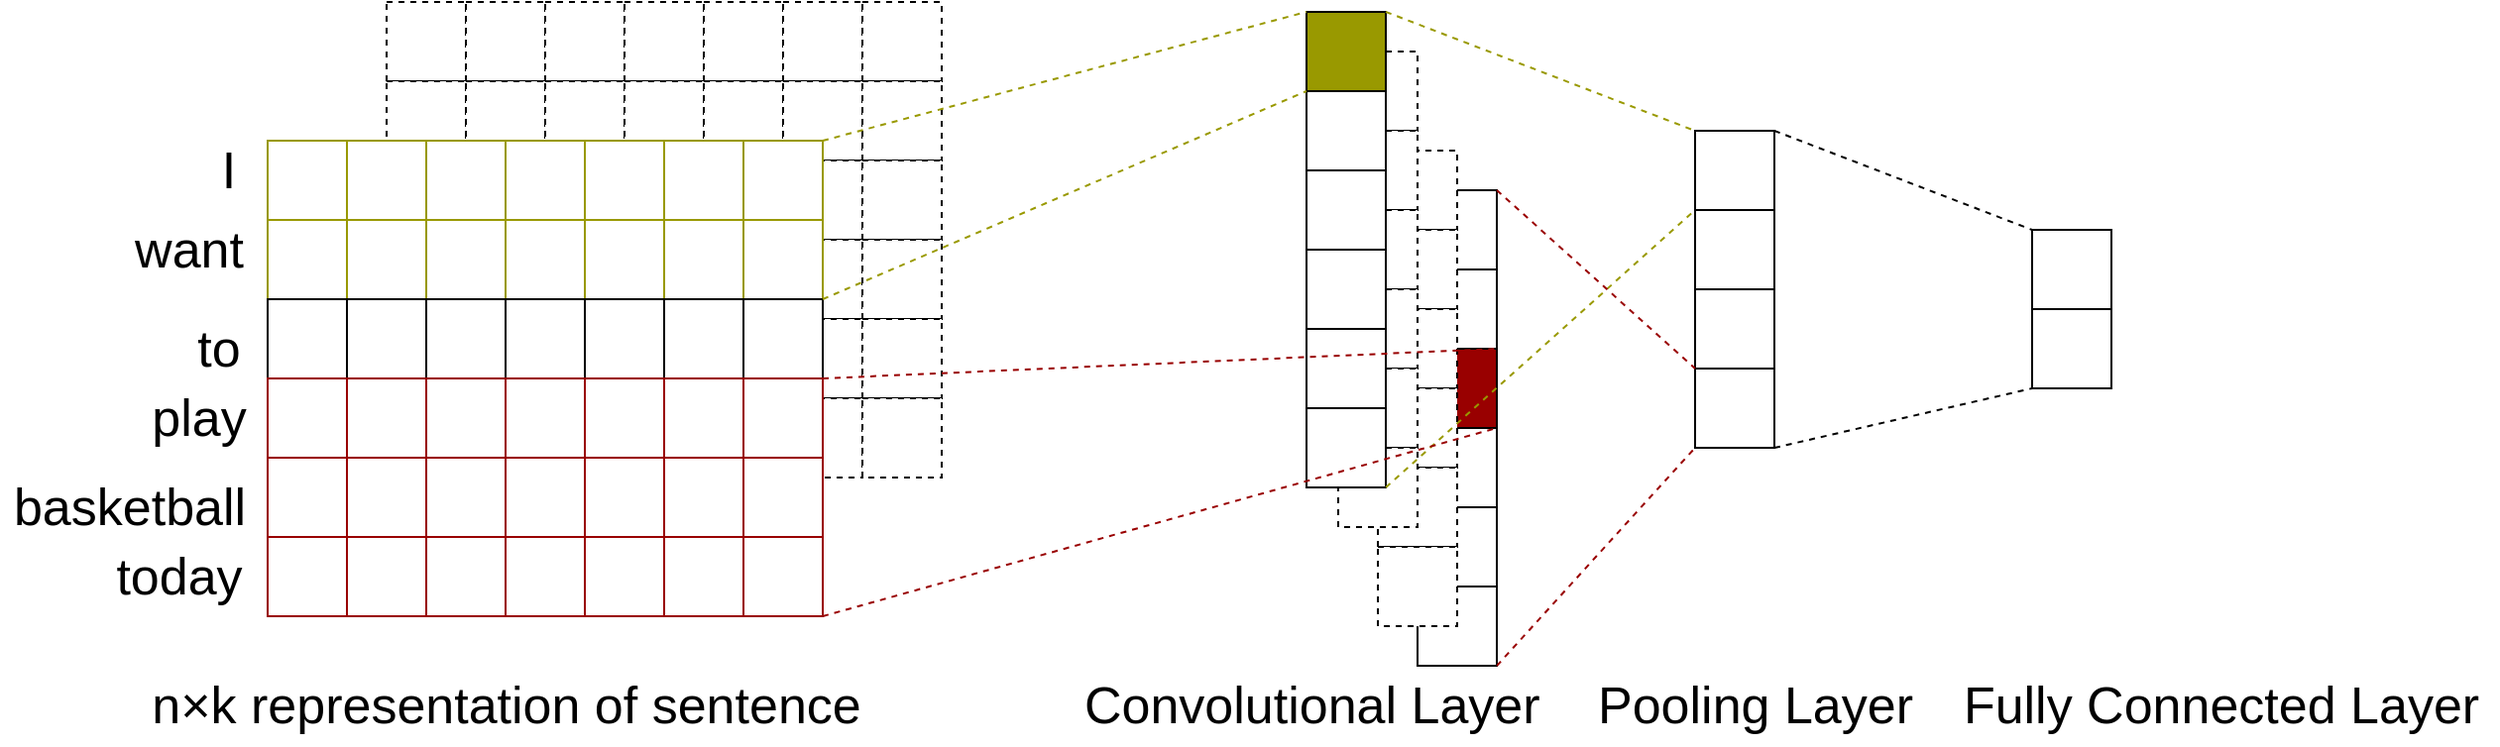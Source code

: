 <mxfile version="14.6.13" type="github">
  <diagram id="--AhiXkp_Nq-wdalCf9h" name="Page-1">
    <mxGraphModel dx="1722" dy="345" grid="1" gridSize="10" guides="1" tooltips="1" connect="1" arrows="1" fold="1" page="1" pageScale="1" pageWidth="30" pageHeight="50" math="0" shadow="0">
      <root>
        <mxCell id="0" />
        <mxCell id="1" parent="0" />
        <mxCell id="-H_kmvrpb4XLfZU5FCpM-2" value="" style="group" vertex="1" connectable="0" parent="1">
          <mxGeometry x="-230" y="360" width="1180" height="375" as="geometry" />
        </mxCell>
        <mxCell id="1M6hFRXEZAK05vQW0kg8-1" value="" style="rounded=0;whiteSpace=wrap;html=1;dashed=1;" parent="-H_kmvrpb4XLfZU5FCpM-2" vertex="1">
          <mxGeometry x="145" width="40" height="40" as="geometry" />
        </mxCell>
        <mxCell id="1M6hFRXEZAK05vQW0kg8-2" value="" style="rounded=0;whiteSpace=wrap;html=1;dashed=1;" parent="-H_kmvrpb4XLfZU5FCpM-2" vertex="1">
          <mxGeometry x="185" width="40" height="40" as="geometry" />
        </mxCell>
        <mxCell id="1M6hFRXEZAK05vQW0kg8-3" value="" style="rounded=0;whiteSpace=wrap;html=1;dashed=1;" parent="-H_kmvrpb4XLfZU5FCpM-2" vertex="1">
          <mxGeometry x="225" width="40" height="40" as="geometry" />
        </mxCell>
        <mxCell id="1M6hFRXEZAK05vQW0kg8-4" value="" style="rounded=0;whiteSpace=wrap;html=1;dashed=1;" parent="-H_kmvrpb4XLfZU5FCpM-2" vertex="1">
          <mxGeometry x="265" width="40" height="40" as="geometry" />
        </mxCell>
        <mxCell id="1M6hFRXEZAK05vQW0kg8-5" value="" style="rounded=0;whiteSpace=wrap;html=1;dashed=1;" parent="-H_kmvrpb4XLfZU5FCpM-2" vertex="1">
          <mxGeometry x="305" width="40" height="40" as="geometry" />
        </mxCell>
        <mxCell id="1M6hFRXEZAK05vQW0kg8-6" value="" style="rounded=0;whiteSpace=wrap;html=1;dashed=1;" parent="-H_kmvrpb4XLfZU5FCpM-2" vertex="1">
          <mxGeometry x="345" width="40" height="40" as="geometry" />
        </mxCell>
        <mxCell id="1M6hFRXEZAK05vQW0kg8-88" value="" style="rounded=0;whiteSpace=wrap;html=1;dashed=1;" parent="-H_kmvrpb4XLfZU5FCpM-2" vertex="1">
          <mxGeometry x="145" y="40" width="40" height="40" as="geometry" />
        </mxCell>
        <mxCell id="1M6hFRXEZAK05vQW0kg8-89" value="" style="rounded=0;whiteSpace=wrap;html=1;dashed=1;" parent="-H_kmvrpb4XLfZU5FCpM-2" vertex="1">
          <mxGeometry x="185" y="40" width="40" height="40" as="geometry" />
        </mxCell>
        <mxCell id="1M6hFRXEZAK05vQW0kg8-90" value="" style="rounded=0;whiteSpace=wrap;html=1;dashed=1;" parent="-H_kmvrpb4XLfZU5FCpM-2" vertex="1">
          <mxGeometry x="225" y="40" width="40" height="40" as="geometry" />
        </mxCell>
        <mxCell id="1M6hFRXEZAK05vQW0kg8-91" value="" style="rounded=0;whiteSpace=wrap;html=1;dashed=1;" parent="-H_kmvrpb4XLfZU5FCpM-2" vertex="1">
          <mxGeometry x="265" y="40" width="40" height="40" as="geometry" />
        </mxCell>
        <mxCell id="1M6hFRXEZAK05vQW0kg8-92" value="" style="rounded=0;whiteSpace=wrap;html=1;dashed=1;" parent="-H_kmvrpb4XLfZU5FCpM-2" vertex="1">
          <mxGeometry x="305" y="40" width="40" height="40" as="geometry" />
        </mxCell>
        <mxCell id="1M6hFRXEZAK05vQW0kg8-93" value="" style="rounded=0;whiteSpace=wrap;html=1;dashed=1;" parent="-H_kmvrpb4XLfZU5FCpM-2" vertex="1">
          <mxGeometry x="345" y="40" width="40" height="40" as="geometry" />
        </mxCell>
        <mxCell id="1M6hFRXEZAK05vQW0kg8-94" value="" style="rounded=0;whiteSpace=wrap;html=1;dashed=1;" parent="-H_kmvrpb4XLfZU5FCpM-2" vertex="1">
          <mxGeometry x="145" y="80" width="40" height="40" as="geometry" />
        </mxCell>
        <mxCell id="1M6hFRXEZAK05vQW0kg8-95" value="" style="rounded=0;whiteSpace=wrap;html=1;dashed=1;" parent="-H_kmvrpb4XLfZU5FCpM-2" vertex="1">
          <mxGeometry x="185" y="80" width="40" height="40" as="geometry" />
        </mxCell>
        <mxCell id="1M6hFRXEZAK05vQW0kg8-96" value="" style="rounded=0;whiteSpace=wrap;html=1;dashed=1;" parent="-H_kmvrpb4XLfZU5FCpM-2" vertex="1">
          <mxGeometry x="225" y="80" width="40" height="40" as="geometry" />
        </mxCell>
        <mxCell id="1M6hFRXEZAK05vQW0kg8-97" value="" style="rounded=0;whiteSpace=wrap;html=1;dashed=1;" parent="-H_kmvrpb4XLfZU5FCpM-2" vertex="1">
          <mxGeometry x="265" y="80" width="40" height="40" as="geometry" />
        </mxCell>
        <mxCell id="1M6hFRXEZAK05vQW0kg8-98" value="" style="rounded=0;whiteSpace=wrap;html=1;dashed=1;" parent="-H_kmvrpb4XLfZU5FCpM-2" vertex="1">
          <mxGeometry x="305" y="80" width="40" height="40" as="geometry" />
        </mxCell>
        <mxCell id="1M6hFRXEZAK05vQW0kg8-99" value="" style="rounded=0;whiteSpace=wrap;html=1;dashed=1;" parent="-H_kmvrpb4XLfZU5FCpM-2" vertex="1">
          <mxGeometry x="345" y="80" width="40" height="40" as="geometry" />
        </mxCell>
        <mxCell id="1M6hFRXEZAK05vQW0kg8-100" value="" style="rounded=0;whiteSpace=wrap;html=1;dashed=1;" parent="-H_kmvrpb4XLfZU5FCpM-2" vertex="1">
          <mxGeometry x="145" y="120" width="40" height="40" as="geometry" />
        </mxCell>
        <mxCell id="1M6hFRXEZAK05vQW0kg8-101" value="" style="rounded=0;whiteSpace=wrap;html=1;dashed=1;" parent="-H_kmvrpb4XLfZU5FCpM-2" vertex="1">
          <mxGeometry x="185" y="120" width="40" height="40" as="geometry" />
        </mxCell>
        <mxCell id="1M6hFRXEZAK05vQW0kg8-102" value="" style="rounded=0;whiteSpace=wrap;html=1;dashed=1;" parent="-H_kmvrpb4XLfZU5FCpM-2" vertex="1">
          <mxGeometry x="225" y="120" width="40" height="40" as="geometry" />
        </mxCell>
        <mxCell id="1M6hFRXEZAK05vQW0kg8-103" value="" style="rounded=0;whiteSpace=wrap;html=1;dashed=1;" parent="-H_kmvrpb4XLfZU5FCpM-2" vertex="1">
          <mxGeometry x="265" y="120" width="40" height="40" as="geometry" />
        </mxCell>
        <mxCell id="1M6hFRXEZAK05vQW0kg8-104" value="" style="rounded=0;whiteSpace=wrap;html=1;dashed=1;" parent="-H_kmvrpb4XLfZU5FCpM-2" vertex="1">
          <mxGeometry x="305" y="120" width="40" height="40" as="geometry" />
        </mxCell>
        <mxCell id="1M6hFRXEZAK05vQW0kg8-105" value="" style="rounded=0;whiteSpace=wrap;html=1;dashed=1;" parent="-H_kmvrpb4XLfZU5FCpM-2" vertex="1">
          <mxGeometry x="345" y="120" width="40" height="40" as="geometry" />
        </mxCell>
        <mxCell id="1M6hFRXEZAK05vQW0kg8-106" value="" style="rounded=0;whiteSpace=wrap;html=1;dashed=1;" parent="-H_kmvrpb4XLfZU5FCpM-2" vertex="1">
          <mxGeometry x="145" y="160" width="40" height="40" as="geometry" />
        </mxCell>
        <mxCell id="1M6hFRXEZAK05vQW0kg8-107" value="" style="rounded=0;whiteSpace=wrap;html=1;dashed=1;" parent="-H_kmvrpb4XLfZU5FCpM-2" vertex="1">
          <mxGeometry x="185" y="160" width="40" height="40" as="geometry" />
        </mxCell>
        <mxCell id="1M6hFRXEZAK05vQW0kg8-108" value="" style="rounded=0;whiteSpace=wrap;html=1;dashed=1;" parent="-H_kmvrpb4XLfZU5FCpM-2" vertex="1">
          <mxGeometry x="225" y="160" width="40" height="40" as="geometry" />
        </mxCell>
        <mxCell id="1M6hFRXEZAK05vQW0kg8-109" value="" style="rounded=0;whiteSpace=wrap;html=1;dashed=1;" parent="-H_kmvrpb4XLfZU5FCpM-2" vertex="1">
          <mxGeometry x="265" y="160" width="40" height="40" as="geometry" />
        </mxCell>
        <mxCell id="1M6hFRXEZAK05vQW0kg8-110" value="" style="rounded=0;whiteSpace=wrap;html=1;dashed=1;" parent="-H_kmvrpb4XLfZU5FCpM-2" vertex="1">
          <mxGeometry x="305" y="160" width="40" height="40" as="geometry" />
        </mxCell>
        <mxCell id="1M6hFRXEZAK05vQW0kg8-111" value="" style="rounded=0;whiteSpace=wrap;html=1;dashed=1;" parent="-H_kmvrpb4XLfZU5FCpM-2" vertex="1">
          <mxGeometry x="345" y="160" width="40" height="40" as="geometry" />
        </mxCell>
        <mxCell id="1M6hFRXEZAK05vQW0kg8-119" value="" style="rounded=0;whiteSpace=wrap;html=1;dashed=1;" parent="-H_kmvrpb4XLfZU5FCpM-2" vertex="1">
          <mxGeometry x="145" y="200" width="40" height="40" as="geometry" />
        </mxCell>
        <mxCell id="1M6hFRXEZAK05vQW0kg8-120" value="" style="rounded=0;whiteSpace=wrap;html=1;dashed=1;" parent="-H_kmvrpb4XLfZU5FCpM-2" vertex="1">
          <mxGeometry x="185" y="200" width="40" height="40" as="geometry" />
        </mxCell>
        <mxCell id="1M6hFRXEZAK05vQW0kg8-121" value="" style="rounded=0;whiteSpace=wrap;html=1;dashed=1;" parent="-H_kmvrpb4XLfZU5FCpM-2" vertex="1">
          <mxGeometry x="225" y="200" width="40" height="40" as="geometry" />
        </mxCell>
        <mxCell id="1M6hFRXEZAK05vQW0kg8-122" value="" style="rounded=0;whiteSpace=wrap;html=1;dashed=1;" parent="-H_kmvrpb4XLfZU5FCpM-2" vertex="1">
          <mxGeometry x="265" y="200" width="40" height="40" as="geometry" />
        </mxCell>
        <mxCell id="1M6hFRXEZAK05vQW0kg8-123" value="" style="rounded=0;whiteSpace=wrap;html=1;dashed=1;" parent="-H_kmvrpb4XLfZU5FCpM-2" vertex="1">
          <mxGeometry x="305" y="200" width="40" height="40" as="geometry" />
        </mxCell>
        <mxCell id="1M6hFRXEZAK05vQW0kg8-124" value="" style="rounded=0;whiteSpace=wrap;html=1;dashed=1;" parent="-H_kmvrpb4XLfZU5FCpM-2" vertex="1">
          <mxGeometry x="345" y="200" width="40" height="40" as="geometry" />
        </mxCell>
        <mxCell id="1M6hFRXEZAK05vQW0kg8-125" value="" style="rounded=0;whiteSpace=wrap;html=1;dashed=1;" parent="-H_kmvrpb4XLfZU5FCpM-2" vertex="1">
          <mxGeometry x="385" width="40" height="40" as="geometry" />
        </mxCell>
        <mxCell id="1M6hFRXEZAK05vQW0kg8-126" value="" style="rounded=0;whiteSpace=wrap;html=1;dashed=1;" parent="-H_kmvrpb4XLfZU5FCpM-2" vertex="1">
          <mxGeometry x="385" y="40" width="40" height="40" as="geometry" />
        </mxCell>
        <mxCell id="1M6hFRXEZAK05vQW0kg8-127" value="" style="rounded=0;whiteSpace=wrap;html=1;dashed=1;" parent="-H_kmvrpb4XLfZU5FCpM-2" vertex="1">
          <mxGeometry x="385" y="80" width="40" height="40" as="geometry" />
        </mxCell>
        <mxCell id="1M6hFRXEZAK05vQW0kg8-128" value="" style="rounded=0;whiteSpace=wrap;html=1;dashed=1;" parent="-H_kmvrpb4XLfZU5FCpM-2" vertex="1">
          <mxGeometry x="385" y="120" width="40" height="40" as="geometry" />
        </mxCell>
        <mxCell id="1M6hFRXEZAK05vQW0kg8-129" value="" style="rounded=0;whiteSpace=wrap;html=1;dashed=1;" parent="-H_kmvrpb4XLfZU5FCpM-2" vertex="1">
          <mxGeometry x="385" y="160" width="40" height="40" as="geometry" />
        </mxCell>
        <mxCell id="1M6hFRXEZAK05vQW0kg8-130" value="" style="rounded=0;whiteSpace=wrap;html=1;dashed=1;" parent="-H_kmvrpb4XLfZU5FCpM-2" vertex="1">
          <mxGeometry x="385" y="200" width="40" height="40" as="geometry" />
        </mxCell>
        <mxCell id="1M6hFRXEZAK05vQW0kg8-258" value="" style="rounded=0;whiteSpace=wrap;html=1;strokeColor=#999900;" parent="-H_kmvrpb4XLfZU5FCpM-2" vertex="1">
          <mxGeometry x="85" y="70" width="40" height="40" as="geometry" />
        </mxCell>
        <mxCell id="1M6hFRXEZAK05vQW0kg8-259" value="" style="rounded=0;whiteSpace=wrap;html=1;strokeColor=#999900;" parent="-H_kmvrpb4XLfZU5FCpM-2" vertex="1">
          <mxGeometry x="125" y="70" width="40" height="40" as="geometry" />
        </mxCell>
        <mxCell id="1M6hFRXEZAK05vQW0kg8-260" value="" style="rounded=0;whiteSpace=wrap;html=1;strokeColor=#999900;" parent="-H_kmvrpb4XLfZU5FCpM-2" vertex="1">
          <mxGeometry x="165" y="70" width="40" height="40" as="geometry" />
        </mxCell>
        <mxCell id="1M6hFRXEZAK05vQW0kg8-261" value="" style="rounded=0;whiteSpace=wrap;html=1;strokeColor=#999900;" parent="-H_kmvrpb4XLfZU5FCpM-2" vertex="1">
          <mxGeometry x="205" y="70" width="40" height="40" as="geometry" />
        </mxCell>
        <mxCell id="1M6hFRXEZAK05vQW0kg8-262" value="" style="rounded=0;whiteSpace=wrap;html=1;strokeColor=#999900;" parent="-H_kmvrpb4XLfZU5FCpM-2" vertex="1">
          <mxGeometry x="245" y="70" width="40" height="40" as="geometry" />
        </mxCell>
        <mxCell id="1M6hFRXEZAK05vQW0kg8-263" value="" style="rounded=0;whiteSpace=wrap;html=1;strokeColor=#999900;" parent="-H_kmvrpb4XLfZU5FCpM-2" vertex="1">
          <mxGeometry x="285" y="70" width="40" height="40" as="geometry" />
        </mxCell>
        <mxCell id="1M6hFRXEZAK05vQW0kg8-264" value="" style="rounded=0;whiteSpace=wrap;html=1;strokeColor=#999900;" parent="-H_kmvrpb4XLfZU5FCpM-2" vertex="1">
          <mxGeometry x="85" y="110" width="40" height="40" as="geometry" />
        </mxCell>
        <mxCell id="1M6hFRXEZAK05vQW0kg8-265" value="" style="rounded=0;whiteSpace=wrap;html=1;strokeColor=#999900;" parent="-H_kmvrpb4XLfZU5FCpM-2" vertex="1">
          <mxGeometry x="125" y="110" width="40" height="40" as="geometry" />
        </mxCell>
        <mxCell id="1M6hFRXEZAK05vQW0kg8-266" value="" style="rounded=0;whiteSpace=wrap;html=1;strokeColor=#999900;" parent="-H_kmvrpb4XLfZU5FCpM-2" vertex="1">
          <mxGeometry x="165" y="110" width="40" height="40" as="geometry" />
        </mxCell>
        <mxCell id="1M6hFRXEZAK05vQW0kg8-267" value="" style="rounded=0;whiteSpace=wrap;html=1;strokeColor=#999900;" parent="-H_kmvrpb4XLfZU5FCpM-2" vertex="1">
          <mxGeometry x="205" y="110" width="40" height="40" as="geometry" />
        </mxCell>
        <mxCell id="1M6hFRXEZAK05vQW0kg8-268" value="" style="rounded=0;whiteSpace=wrap;html=1;strokeColor=#999900;" parent="-H_kmvrpb4XLfZU5FCpM-2" vertex="1">
          <mxGeometry x="245" y="110" width="40" height="40" as="geometry" />
        </mxCell>
        <mxCell id="1M6hFRXEZAK05vQW0kg8-269" value="" style="rounded=0;whiteSpace=wrap;html=1;strokeColor=#999900;" parent="-H_kmvrpb4XLfZU5FCpM-2" vertex="1">
          <mxGeometry x="285" y="110" width="40" height="40" as="geometry" />
        </mxCell>
        <mxCell id="1M6hFRXEZAK05vQW0kg8-270" value="" style="rounded=0;whiteSpace=wrap;html=1;" parent="-H_kmvrpb4XLfZU5FCpM-2" vertex="1">
          <mxGeometry x="85" y="150" width="40" height="40" as="geometry" />
        </mxCell>
        <mxCell id="1M6hFRXEZAK05vQW0kg8-271" value="" style="rounded=0;whiteSpace=wrap;html=1;" parent="-H_kmvrpb4XLfZU5FCpM-2" vertex="1">
          <mxGeometry x="125" y="150" width="40" height="40" as="geometry" />
        </mxCell>
        <mxCell id="1M6hFRXEZAK05vQW0kg8-272" value="" style="rounded=0;whiteSpace=wrap;html=1;" parent="-H_kmvrpb4XLfZU5FCpM-2" vertex="1">
          <mxGeometry x="165" y="150" width="40" height="40" as="geometry" />
        </mxCell>
        <mxCell id="1M6hFRXEZAK05vQW0kg8-273" value="" style="rounded=0;whiteSpace=wrap;html=1;" parent="-H_kmvrpb4XLfZU5FCpM-2" vertex="1">
          <mxGeometry x="205" y="150" width="40" height="40" as="geometry" />
        </mxCell>
        <mxCell id="1M6hFRXEZAK05vQW0kg8-274" value="" style="rounded=0;whiteSpace=wrap;html=1;" parent="-H_kmvrpb4XLfZU5FCpM-2" vertex="1">
          <mxGeometry x="245" y="150" width="40" height="40" as="geometry" />
        </mxCell>
        <mxCell id="1M6hFRXEZAK05vQW0kg8-275" value="" style="rounded=0;whiteSpace=wrap;html=1;" parent="-H_kmvrpb4XLfZU5FCpM-2" vertex="1">
          <mxGeometry x="285" y="150" width="40" height="40" as="geometry" />
        </mxCell>
        <mxCell id="1M6hFRXEZAK05vQW0kg8-276" value="" style="rounded=0;whiteSpace=wrap;html=1;strokeColor=#990000;" parent="-H_kmvrpb4XLfZU5FCpM-2" vertex="1">
          <mxGeometry x="85" y="190" width="40" height="40" as="geometry" />
        </mxCell>
        <mxCell id="1M6hFRXEZAK05vQW0kg8-277" value="" style="rounded=0;whiteSpace=wrap;html=1;strokeColor=#990000;" parent="-H_kmvrpb4XLfZU5FCpM-2" vertex="1">
          <mxGeometry x="125" y="190" width="40" height="40" as="geometry" />
        </mxCell>
        <mxCell id="1M6hFRXEZAK05vQW0kg8-278" value="" style="rounded=0;whiteSpace=wrap;html=1;strokeColor=#990000;" parent="-H_kmvrpb4XLfZU5FCpM-2" vertex="1">
          <mxGeometry x="165" y="190" width="40" height="40" as="geometry" />
        </mxCell>
        <mxCell id="1M6hFRXEZAK05vQW0kg8-279" value="" style="rounded=0;whiteSpace=wrap;html=1;strokeColor=#990000;" parent="-H_kmvrpb4XLfZU5FCpM-2" vertex="1">
          <mxGeometry x="205" y="190" width="40" height="40" as="geometry" />
        </mxCell>
        <mxCell id="1M6hFRXEZAK05vQW0kg8-280" value="" style="rounded=0;whiteSpace=wrap;html=1;strokeColor=#990000;" parent="-H_kmvrpb4XLfZU5FCpM-2" vertex="1">
          <mxGeometry x="245" y="190" width="40" height="40" as="geometry" />
        </mxCell>
        <mxCell id="1M6hFRXEZAK05vQW0kg8-281" value="" style="rounded=0;whiteSpace=wrap;html=1;strokeColor=#990000;" parent="-H_kmvrpb4XLfZU5FCpM-2" vertex="1">
          <mxGeometry x="285" y="190" width="40" height="40" as="geometry" />
        </mxCell>
        <mxCell id="1M6hFRXEZAK05vQW0kg8-282" value="" style="rounded=0;whiteSpace=wrap;html=1;strokeColor=#990000;" parent="-H_kmvrpb4XLfZU5FCpM-2" vertex="1">
          <mxGeometry x="85" y="230" width="40" height="40" as="geometry" />
        </mxCell>
        <mxCell id="1M6hFRXEZAK05vQW0kg8-283" value="" style="rounded=0;whiteSpace=wrap;html=1;strokeColor=#990000;" parent="-H_kmvrpb4XLfZU5FCpM-2" vertex="1">
          <mxGeometry x="125" y="230" width="40" height="40" as="geometry" />
        </mxCell>
        <mxCell id="1M6hFRXEZAK05vQW0kg8-284" value="" style="rounded=0;whiteSpace=wrap;html=1;strokeColor=#990000;" parent="-H_kmvrpb4XLfZU5FCpM-2" vertex="1">
          <mxGeometry x="165" y="230" width="40" height="40" as="geometry" />
        </mxCell>
        <mxCell id="1M6hFRXEZAK05vQW0kg8-285" value="" style="rounded=0;whiteSpace=wrap;html=1;strokeColor=#990000;" parent="-H_kmvrpb4XLfZU5FCpM-2" vertex="1">
          <mxGeometry x="205" y="230" width="40" height="40" as="geometry" />
        </mxCell>
        <mxCell id="1M6hFRXEZAK05vQW0kg8-286" value="" style="rounded=0;whiteSpace=wrap;html=1;strokeColor=#990000;" parent="-H_kmvrpb4XLfZU5FCpM-2" vertex="1">
          <mxGeometry x="245" y="230" width="40" height="40" as="geometry" />
        </mxCell>
        <mxCell id="1M6hFRXEZAK05vQW0kg8-287" value="" style="rounded=0;whiteSpace=wrap;html=1;strokeColor=#990000;" parent="-H_kmvrpb4XLfZU5FCpM-2" vertex="1">
          <mxGeometry x="285" y="230" width="40" height="40" as="geometry" />
        </mxCell>
        <mxCell id="1M6hFRXEZAK05vQW0kg8-288" value="" style="rounded=0;whiteSpace=wrap;html=1;strokeColor=#990000;" parent="-H_kmvrpb4XLfZU5FCpM-2" vertex="1">
          <mxGeometry x="85" y="270" width="40" height="40" as="geometry" />
        </mxCell>
        <mxCell id="1M6hFRXEZAK05vQW0kg8-289" value="" style="rounded=0;whiteSpace=wrap;html=1;strokeColor=#990000;" parent="-H_kmvrpb4XLfZU5FCpM-2" vertex="1">
          <mxGeometry x="125" y="270" width="40" height="40" as="geometry" />
        </mxCell>
        <mxCell id="1M6hFRXEZAK05vQW0kg8-290" value="" style="rounded=0;whiteSpace=wrap;html=1;strokeColor=#990000;" parent="-H_kmvrpb4XLfZU5FCpM-2" vertex="1">
          <mxGeometry x="165" y="270" width="40" height="40" as="geometry" />
        </mxCell>
        <mxCell id="1M6hFRXEZAK05vQW0kg8-291" value="" style="rounded=0;whiteSpace=wrap;html=1;strokeColor=#990000;" parent="-H_kmvrpb4XLfZU5FCpM-2" vertex="1">
          <mxGeometry x="205" y="270" width="40" height="40" as="geometry" />
        </mxCell>
        <mxCell id="1M6hFRXEZAK05vQW0kg8-292" value="" style="rounded=0;whiteSpace=wrap;html=1;strokeColor=#990000;" parent="-H_kmvrpb4XLfZU5FCpM-2" vertex="1">
          <mxGeometry x="245" y="270" width="40" height="40" as="geometry" />
        </mxCell>
        <mxCell id="1M6hFRXEZAK05vQW0kg8-293" value="" style="rounded=0;whiteSpace=wrap;html=1;strokeColor=#990000;" parent="-H_kmvrpb4XLfZU5FCpM-2" vertex="1">
          <mxGeometry x="285" y="270" width="40" height="40" as="geometry" />
        </mxCell>
        <mxCell id="1M6hFRXEZAK05vQW0kg8-294" value="" style="rounded=0;whiteSpace=wrap;html=1;strokeColor=#999900;" parent="-H_kmvrpb4XLfZU5FCpM-2" vertex="1">
          <mxGeometry x="325" y="70" width="40" height="40" as="geometry" />
        </mxCell>
        <mxCell id="1M6hFRXEZAK05vQW0kg8-295" value="" style="rounded=0;whiteSpace=wrap;html=1;strokeColor=#999900;" parent="-H_kmvrpb4XLfZU5FCpM-2" vertex="1">
          <mxGeometry x="325" y="110" width="40" height="40" as="geometry" />
        </mxCell>
        <mxCell id="1M6hFRXEZAK05vQW0kg8-296" value="" style="rounded=0;whiteSpace=wrap;html=1;" parent="-H_kmvrpb4XLfZU5FCpM-2" vertex="1">
          <mxGeometry x="325" y="150" width="40" height="40" as="geometry" />
        </mxCell>
        <mxCell id="1M6hFRXEZAK05vQW0kg8-297" value="" style="rounded=0;whiteSpace=wrap;html=1;strokeColor=#990000;" parent="-H_kmvrpb4XLfZU5FCpM-2" vertex="1">
          <mxGeometry x="325" y="190" width="40" height="40" as="geometry" />
        </mxCell>
        <mxCell id="1M6hFRXEZAK05vQW0kg8-298" value="" style="rounded=0;whiteSpace=wrap;html=1;strokeColor=#990000;" parent="-H_kmvrpb4XLfZU5FCpM-2" vertex="1">
          <mxGeometry x="325" y="230" width="40" height="40" as="geometry" />
        </mxCell>
        <mxCell id="1M6hFRXEZAK05vQW0kg8-299" value="" style="rounded=0;whiteSpace=wrap;html=1;strokeColor=#990000;" parent="-H_kmvrpb4XLfZU5FCpM-2" vertex="1">
          <mxGeometry x="325" y="270" width="40" height="40" as="geometry" />
        </mxCell>
        <mxCell id="1M6hFRXEZAK05vQW0kg8-300" value="" style="rounded=0;whiteSpace=wrap;html=1;" parent="-H_kmvrpb4XLfZU5FCpM-2" vertex="1">
          <mxGeometry x="665" y="95" width="40" height="40" as="geometry" />
        </mxCell>
        <mxCell id="1M6hFRXEZAK05vQW0kg8-301" value="" style="rounded=0;whiteSpace=wrap;html=1;" parent="-H_kmvrpb4XLfZU5FCpM-2" vertex="1">
          <mxGeometry x="665" y="135" width="40" height="40" as="geometry" />
        </mxCell>
        <mxCell id="1M6hFRXEZAK05vQW0kg8-302" value="" style="rounded=0;whiteSpace=wrap;html=1;fillColor=#990000;" parent="-H_kmvrpb4XLfZU5FCpM-2" vertex="1">
          <mxGeometry x="665" y="175" width="40" height="40" as="geometry" />
        </mxCell>
        <mxCell id="1M6hFRXEZAK05vQW0kg8-303" value="" style="rounded=0;whiteSpace=wrap;html=1;" parent="-H_kmvrpb4XLfZU5FCpM-2" vertex="1">
          <mxGeometry x="665" y="215" width="40" height="40" as="geometry" />
        </mxCell>
        <mxCell id="1M6hFRXEZAK05vQW0kg8-304" value="" style="rounded=0;whiteSpace=wrap;html=1;" parent="-H_kmvrpb4XLfZU5FCpM-2" vertex="1">
          <mxGeometry x="665" y="255" width="40" height="40" as="geometry" />
        </mxCell>
        <mxCell id="1M6hFRXEZAK05vQW0kg8-305" value="" style="rounded=0;whiteSpace=wrap;html=1;" parent="-H_kmvrpb4XLfZU5FCpM-2" vertex="1">
          <mxGeometry x="665" y="295" width="40" height="40" as="geometry" />
        </mxCell>
        <mxCell id="1M6hFRXEZAK05vQW0kg8-306" value="" style="rounded=0;whiteSpace=wrap;html=1;dashed=1;" parent="-H_kmvrpb4XLfZU5FCpM-2" vertex="1">
          <mxGeometry x="645" y="75" width="40" height="40" as="geometry" />
        </mxCell>
        <mxCell id="1M6hFRXEZAK05vQW0kg8-307" value="" style="rounded=0;whiteSpace=wrap;html=1;dashed=1;" parent="-H_kmvrpb4XLfZU5FCpM-2" vertex="1">
          <mxGeometry x="645" y="115" width="40" height="40" as="geometry" />
        </mxCell>
        <mxCell id="1M6hFRXEZAK05vQW0kg8-308" value="" style="rounded=0;whiteSpace=wrap;html=1;dashed=1;" parent="-H_kmvrpb4XLfZU5FCpM-2" vertex="1">
          <mxGeometry x="645" y="155" width="40" height="40" as="geometry" />
        </mxCell>
        <mxCell id="1M6hFRXEZAK05vQW0kg8-309" value="" style="rounded=0;whiteSpace=wrap;html=1;dashed=1;" parent="-H_kmvrpb4XLfZU5FCpM-2" vertex="1">
          <mxGeometry x="645" y="195" width="40" height="40" as="geometry" />
        </mxCell>
        <mxCell id="1M6hFRXEZAK05vQW0kg8-310" value="" style="rounded=0;whiteSpace=wrap;html=1;dashed=1;" parent="-H_kmvrpb4XLfZU5FCpM-2" vertex="1">
          <mxGeometry x="645" y="235" width="40" height="40" as="geometry" />
        </mxCell>
        <mxCell id="1M6hFRXEZAK05vQW0kg8-311" value="" style="rounded=0;whiteSpace=wrap;html=1;dashed=1;" parent="-H_kmvrpb4XLfZU5FCpM-2" vertex="1">
          <mxGeometry x="645" y="275" width="40" height="40" as="geometry" />
        </mxCell>
        <mxCell id="1M6hFRXEZAK05vQW0kg8-312" value="" style="rounded=0;whiteSpace=wrap;html=1;dashed=1;" parent="-H_kmvrpb4XLfZU5FCpM-2" vertex="1">
          <mxGeometry x="625" y="25" width="40" height="40" as="geometry" />
        </mxCell>
        <mxCell id="1M6hFRXEZAK05vQW0kg8-313" value="" style="rounded=0;whiteSpace=wrap;html=1;dashed=1;" parent="-H_kmvrpb4XLfZU5FCpM-2" vertex="1">
          <mxGeometry x="625" y="65" width="40" height="40" as="geometry" />
        </mxCell>
        <mxCell id="1M6hFRXEZAK05vQW0kg8-314" value="" style="rounded=0;whiteSpace=wrap;html=1;dashed=1;" parent="-H_kmvrpb4XLfZU5FCpM-2" vertex="1">
          <mxGeometry x="625" y="105" width="40" height="40" as="geometry" />
        </mxCell>
        <mxCell id="1M6hFRXEZAK05vQW0kg8-315" value="" style="rounded=0;whiteSpace=wrap;html=1;dashed=1;" parent="-H_kmvrpb4XLfZU5FCpM-2" vertex="1">
          <mxGeometry x="625" y="145" width="40" height="40" as="geometry" />
        </mxCell>
        <mxCell id="1M6hFRXEZAK05vQW0kg8-316" value="" style="rounded=0;whiteSpace=wrap;html=1;dashed=1;" parent="-H_kmvrpb4XLfZU5FCpM-2" vertex="1">
          <mxGeometry x="625" y="185" width="40" height="40" as="geometry" />
        </mxCell>
        <mxCell id="1M6hFRXEZAK05vQW0kg8-317" value="" style="rounded=0;whiteSpace=wrap;html=1;dashed=1;" parent="-H_kmvrpb4XLfZU5FCpM-2" vertex="1">
          <mxGeometry x="625" y="225" width="40" height="40" as="geometry" />
        </mxCell>
        <mxCell id="1M6hFRXEZAK05vQW0kg8-318" value="" style="rounded=0;whiteSpace=wrap;html=1;fillColor=#999900;" parent="-H_kmvrpb4XLfZU5FCpM-2" vertex="1">
          <mxGeometry x="609" y="5" width="40" height="40" as="geometry" />
        </mxCell>
        <mxCell id="1M6hFRXEZAK05vQW0kg8-319" value="" style="rounded=0;whiteSpace=wrap;html=1;" parent="-H_kmvrpb4XLfZU5FCpM-2" vertex="1">
          <mxGeometry x="609" y="45" width="40" height="40" as="geometry" />
        </mxCell>
        <mxCell id="1M6hFRXEZAK05vQW0kg8-320" value="" style="rounded=0;whiteSpace=wrap;html=1;fillColor=#FFFFFF;" parent="-H_kmvrpb4XLfZU5FCpM-2" vertex="1">
          <mxGeometry x="609" y="85" width="40" height="40" as="geometry" />
        </mxCell>
        <mxCell id="1M6hFRXEZAK05vQW0kg8-321" value="" style="rounded=0;whiteSpace=wrap;html=1;" parent="-H_kmvrpb4XLfZU5FCpM-2" vertex="1">
          <mxGeometry x="609" y="125" width="40" height="40" as="geometry" />
        </mxCell>
        <mxCell id="1M6hFRXEZAK05vQW0kg8-322" value="" style="rounded=0;whiteSpace=wrap;html=1;" parent="-H_kmvrpb4XLfZU5FCpM-2" vertex="1">
          <mxGeometry x="609" y="165" width="40" height="40" as="geometry" />
        </mxCell>
        <mxCell id="1M6hFRXEZAK05vQW0kg8-323" value="" style="rounded=0;whiteSpace=wrap;html=1;" parent="-H_kmvrpb4XLfZU5FCpM-2" vertex="1">
          <mxGeometry x="609" y="205" width="40" height="40" as="geometry" />
        </mxCell>
        <mxCell id="1M6hFRXEZAK05vQW0kg8-329" value="" style="rounded=0;whiteSpace=wrap;html=1;strokeColor=#000000;" parent="-H_kmvrpb4XLfZU5FCpM-2" vertex="1">
          <mxGeometry x="805" y="65" width="40" height="40" as="geometry" />
        </mxCell>
        <mxCell id="1M6hFRXEZAK05vQW0kg8-330" value="" style="rounded=0;whiteSpace=wrap;html=1;strokeColor=#000000;" parent="-H_kmvrpb4XLfZU5FCpM-2" vertex="1">
          <mxGeometry x="805" y="105" width="40" height="40" as="geometry" />
        </mxCell>
        <mxCell id="1M6hFRXEZAK05vQW0kg8-331" value="" style="rounded=0;whiteSpace=wrap;html=1;strokeColor=#000000;" parent="-H_kmvrpb4XLfZU5FCpM-2" vertex="1">
          <mxGeometry x="805" y="145" width="40" height="40" as="geometry" />
        </mxCell>
        <mxCell id="1M6hFRXEZAK05vQW0kg8-332" value="" style="rounded=0;whiteSpace=wrap;html=1;strokeColor=#000000;" parent="-H_kmvrpb4XLfZU5FCpM-2" vertex="1">
          <mxGeometry x="805" y="185" width="40" height="40" as="geometry" />
        </mxCell>
        <mxCell id="1M6hFRXEZAK05vQW0kg8-333" value="" style="rounded=0;whiteSpace=wrap;html=1;strokeColor=#000000;" parent="-H_kmvrpb4XLfZU5FCpM-2" vertex="1">
          <mxGeometry x="975" y="115" width="40" height="40" as="geometry" />
        </mxCell>
        <mxCell id="1M6hFRXEZAK05vQW0kg8-334" value="" style="rounded=0;whiteSpace=wrap;html=1;strokeColor=#000000;" parent="-H_kmvrpb4XLfZU5FCpM-2" vertex="1">
          <mxGeometry x="975" y="155" width="40" height="40" as="geometry" />
        </mxCell>
        <mxCell id="1M6hFRXEZAK05vQW0kg8-335" value="" style="endArrow=none;html=1;exitX=1;exitY=0;exitDx=0;exitDy=0;entryX=0;entryY=0;entryDx=0;entryDy=0;dashed=1;strokeColor=#999900;" parent="-H_kmvrpb4XLfZU5FCpM-2" source="1M6hFRXEZAK05vQW0kg8-318" target="1M6hFRXEZAK05vQW0kg8-329" edge="1">
          <mxGeometry width="50" height="50" as="geometry">
            <mxPoint x="691" y="-40" as="sourcePoint" />
            <mxPoint x="935" y="-115" as="targetPoint" />
          </mxGeometry>
        </mxCell>
        <mxCell id="1M6hFRXEZAK05vQW0kg8-337" value="" style="endArrow=none;html=1;exitX=1;exitY=1;exitDx=0;exitDy=0;entryX=0;entryY=1;entryDx=0;entryDy=0;dashed=1;strokeColor=#999900;" parent="-H_kmvrpb4XLfZU5FCpM-2" source="1M6hFRXEZAK05vQW0kg8-323" target="1M6hFRXEZAK05vQW0kg8-329" edge="1">
          <mxGeometry width="50" height="50" as="geometry">
            <mxPoint x="659" y="15" as="sourcePoint" />
            <mxPoint x="815" y="75" as="targetPoint" />
          </mxGeometry>
        </mxCell>
        <mxCell id="1M6hFRXEZAK05vQW0kg8-338" value="" style="endArrow=none;html=1;exitX=1;exitY=0;exitDx=0;exitDy=0;entryX=0;entryY=1;entryDx=0;entryDy=0;strokeColor=#990000;dashed=1;" parent="-H_kmvrpb4XLfZU5FCpM-2" source="1M6hFRXEZAK05vQW0kg8-300" target="1M6hFRXEZAK05vQW0kg8-331" edge="1">
          <mxGeometry width="50" height="50" as="geometry">
            <mxPoint x="669" y="25" as="sourcePoint" />
            <mxPoint x="825" y="85" as="targetPoint" />
          </mxGeometry>
        </mxCell>
        <mxCell id="1M6hFRXEZAK05vQW0kg8-339" value="" style="endArrow=none;html=1;exitX=1;exitY=1;exitDx=0;exitDy=0;entryX=0;entryY=1;entryDx=0;entryDy=0;dashed=1;strokeColor=#990000;" parent="-H_kmvrpb4XLfZU5FCpM-2" source="1M6hFRXEZAK05vQW0kg8-305" target="1M6hFRXEZAK05vQW0kg8-332" edge="1">
          <mxGeometry width="50" height="50" as="geometry">
            <mxPoint x="659" y="255" as="sourcePoint" />
            <mxPoint x="815" y="115" as="targetPoint" />
          </mxGeometry>
        </mxCell>
        <mxCell id="1M6hFRXEZAK05vQW0kg8-349" value="" style="endArrow=none;html=1;exitX=1;exitY=0;exitDx=0;exitDy=0;entryX=0;entryY=0;entryDx=0;entryDy=0;dashed=1;strokeColor=#999900;" parent="-H_kmvrpb4XLfZU5FCpM-2" source="1M6hFRXEZAK05vQW0kg8-294" target="1M6hFRXEZAK05vQW0kg8-318" edge="1">
          <mxGeometry width="50" height="50" as="geometry">
            <mxPoint x="374.5" y="160" as="sourcePoint" />
            <mxPoint x="618.5" y="55" as="targetPoint" />
          </mxGeometry>
        </mxCell>
        <mxCell id="1M6hFRXEZAK05vQW0kg8-350" value="" style="endArrow=none;html=1;exitX=1;exitY=1;exitDx=0;exitDy=0;entryX=0;entryY=1;entryDx=0;entryDy=0;dashed=1;strokeColor=#999900;" parent="-H_kmvrpb4XLfZU5FCpM-2" source="1M6hFRXEZAK05vQW0kg8-295" target="1M6hFRXEZAK05vQW0kg8-318" edge="1">
          <mxGeometry width="50" height="50" as="geometry">
            <mxPoint x="375" y="80" as="sourcePoint" />
            <mxPoint x="619" y="15" as="targetPoint" />
          </mxGeometry>
        </mxCell>
        <mxCell id="1M6hFRXEZAK05vQW0kg8-351" value="" style="endArrow=none;html=1;dashed=1;strokeColor=#990000;exitX=1;exitY=0;exitDx=0;exitDy=0;entryX=1;entryY=0;entryDx=0;entryDy=0;" parent="-H_kmvrpb4XLfZU5FCpM-2" source="1M6hFRXEZAK05vQW0kg8-297" target="1M6hFRXEZAK05vQW0kg8-302" edge="1">
          <mxGeometry width="50" height="50" as="geometry">
            <mxPoint x="585" y="165" as="sourcePoint" />
            <mxPoint x="635" y="115" as="targetPoint" />
          </mxGeometry>
        </mxCell>
        <mxCell id="1M6hFRXEZAK05vQW0kg8-352" value="" style="endArrow=none;html=1;dashed=1;strokeColor=#990000;exitX=1;exitY=1;exitDx=0;exitDy=0;entryX=1;entryY=0;entryDx=0;entryDy=0;" parent="-H_kmvrpb4XLfZU5FCpM-2" source="1M6hFRXEZAK05vQW0kg8-299" target="1M6hFRXEZAK05vQW0kg8-303" edge="1">
          <mxGeometry width="50" height="50" as="geometry">
            <mxPoint x="375" y="200" as="sourcePoint" />
            <mxPoint x="715" y="185" as="targetPoint" />
          </mxGeometry>
        </mxCell>
        <mxCell id="1M6hFRXEZAK05vQW0kg8-353" value="" style="endArrow=none;html=1;dashed=1;entryX=0;entryY=0;entryDx=0;entryDy=0;exitX=1;exitY=0;exitDx=0;exitDy=0;" parent="-H_kmvrpb4XLfZU5FCpM-2" source="1M6hFRXEZAK05vQW0kg8-329" target="1M6hFRXEZAK05vQW0kg8-333" edge="1">
          <mxGeometry width="50" height="50" as="geometry">
            <mxPoint x="865" y="35" as="sourcePoint" />
            <mxPoint x="915" y="-15" as="targetPoint" />
          </mxGeometry>
        </mxCell>
        <mxCell id="1M6hFRXEZAK05vQW0kg8-354" value="" style="endArrow=none;html=1;dashed=1;entryX=0;entryY=1;entryDx=0;entryDy=0;exitX=1;exitY=1;exitDx=0;exitDy=0;" parent="-H_kmvrpb4XLfZU5FCpM-2" source="1M6hFRXEZAK05vQW0kg8-332" target="1M6hFRXEZAK05vQW0kg8-334" edge="1">
          <mxGeometry width="50" height="50" as="geometry">
            <mxPoint x="885" y="315" as="sourcePoint" />
            <mxPoint x="935" y="265" as="targetPoint" />
          </mxGeometry>
        </mxCell>
        <mxCell id="1M6hFRXEZAK05vQW0kg8-355" value="&lt;font style=&quot;font-size: 20px&quot;&gt;I&lt;/font&gt;" style="text;html=1;align=center;verticalAlign=middle;resizable=0;points=[];autosize=1;strokeWidth=4;perimeterSpacing=2;" parent="-H_kmvrpb4XLfZU5FCpM-2" vertex="1">
          <mxGeometry x="55" y="75" width="20" height="20" as="geometry" />
        </mxCell>
        <mxCell id="1M6hFRXEZAK05vQW0kg8-356" value="&lt;font style=&quot;font-size: 26px;&quot;&gt;want&lt;/font&gt;" style="text;html=1;align=center;verticalAlign=middle;resizable=0;points=[];autosize=1;strokeWidth=4;perimeterSpacing=2;fontSize=26;" parent="-H_kmvrpb4XLfZU5FCpM-2" vertex="1">
          <mxGeometry x="10" y="105" width="70" height="40" as="geometry" />
        </mxCell>
        <mxCell id="1M6hFRXEZAK05vQW0kg8-357" value="&lt;font style=&quot;font-size: 26px;&quot;&gt;to&lt;/font&gt;" style="text;html=1;align=center;verticalAlign=middle;resizable=0;points=[];autosize=1;strokeWidth=4;perimeterSpacing=2;fontSize=26;" parent="-H_kmvrpb4XLfZU5FCpM-2" vertex="1">
          <mxGeometry x="40" y="155" width="40" height="40" as="geometry" />
        </mxCell>
        <mxCell id="1M6hFRXEZAK05vQW0kg8-358" value="&lt;font style=&quot;font-size: 26px;&quot;&gt;play&lt;/font&gt;" style="text;html=1;align=center;verticalAlign=middle;resizable=0;points=[];autosize=1;strokeWidth=4;perimeterSpacing=2;fontSize=26;" parent="-H_kmvrpb4XLfZU5FCpM-2" vertex="1">
          <mxGeometry x="20" y="190" width="60" height="40" as="geometry" />
        </mxCell>
        <mxCell id="1M6hFRXEZAK05vQW0kg8-360" value="&lt;font style=&quot;font-size: 26px;&quot;&gt;today&lt;/font&gt;" style="text;html=1;align=center;verticalAlign=middle;resizable=0;points=[];autosize=1;strokeWidth=4;perimeterSpacing=2;fontSize=26;" parent="-H_kmvrpb4XLfZU5FCpM-2" vertex="1">
          <mxGeometry y="270" width="80" height="40" as="geometry" />
        </mxCell>
        <mxCell id="1M6hFRXEZAK05vQW0kg8-359" value="&lt;font style=&quot;font-size: 26px;&quot;&gt;basketball&lt;/font&gt;" style="text;html=1;align=center;verticalAlign=middle;resizable=0;points=[];autosize=1;strokeWidth=4;perimeterSpacing=2;fontSize=26;" parent="-H_kmvrpb4XLfZU5FCpM-2" vertex="1">
          <mxGeometry x="-50" y="235" width="130" height="40" as="geometry" />
        </mxCell>
        <mxCell id="1M6hFRXEZAK05vQW0kg8-363" value="&lt;font style=&quot;font-size: 26px;&quot;&gt;n×k representation of sentence&lt;/font&gt;" style="text;html=1;align=center;verticalAlign=middle;resizable=0;points=[];autosize=1;fontSize=26;" parent="-H_kmvrpb4XLfZU5FCpM-2" vertex="1">
          <mxGeometry x="20" y="335" width="370" height="40" as="geometry" />
        </mxCell>
        <mxCell id="1M6hFRXEZAK05vQW0kg8-364" value="&lt;font style=&quot;font-size: 26px;&quot;&gt;Convolutional Layer&amp;nbsp;&lt;/font&gt;" style="text;html=1;align=center;verticalAlign=middle;resizable=0;points=[];autosize=1;fontSize=26;" parent="-H_kmvrpb4XLfZU5FCpM-2" vertex="1">
          <mxGeometry x="490" y="335" width="250" height="40" as="geometry" />
        </mxCell>
        <mxCell id="1M6hFRXEZAK05vQW0kg8-365" value="&lt;font style=&quot;font-size: 26px;&quot;&gt;Pooling Layer&lt;/font&gt;" style="text;html=1;align=center;verticalAlign=middle;resizable=0;points=[];autosize=1;fontSize=26;" parent="-H_kmvrpb4XLfZU5FCpM-2" vertex="1">
          <mxGeometry x="750" y="335" width="170" height="40" as="geometry" />
        </mxCell>
        <mxCell id="1M6hFRXEZAK05vQW0kg8-366" value="&lt;font style=&quot;font-size: 26px;&quot;&gt;Fully Connected Layer&lt;/font&gt;" style="text;html=1;align=center;verticalAlign=middle;resizable=0;points=[];autosize=1;fontSize=26;" parent="-H_kmvrpb4XLfZU5FCpM-2" vertex="1">
          <mxGeometry x="930" y="335" width="280" height="40" as="geometry" />
        </mxCell>
        <mxCell id="-H_kmvrpb4XLfZU5FCpM-3" value="&lt;font style=&quot;font-size: 26px;&quot;&gt;I&lt;/font&gt;" style="text;html=1;align=center;verticalAlign=middle;resizable=0;points=[];autosize=1;strokeWidth=4;perimeterSpacing=2;fontSize=26;" vertex="1" parent="-H_kmvrpb4XLfZU5FCpM-2">
          <mxGeometry x="55" y="65" width="20" height="40" as="geometry" />
        </mxCell>
      </root>
    </mxGraphModel>
  </diagram>
</mxfile>
